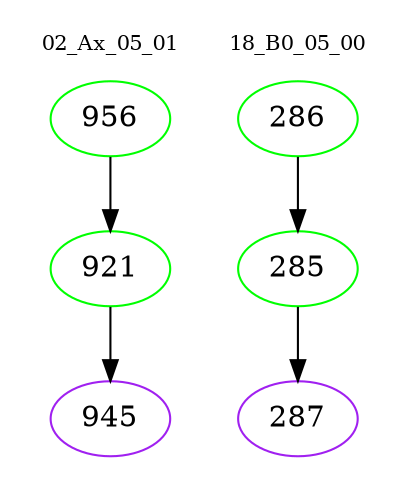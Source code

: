 digraph{
subgraph cluster_0 {
color = white
label = "02_Ax_05_01";
fontsize=10;
T0_956 [label="956", color="green"]
T0_956 -> T0_921 [color="black"]
T0_921 [label="921", color="green"]
T0_921 -> T0_945 [color="black"]
T0_945 [label="945", color="purple"]
}
subgraph cluster_1 {
color = white
label = "18_B0_05_00";
fontsize=10;
T1_286 [label="286", color="green"]
T1_286 -> T1_285 [color="black"]
T1_285 [label="285", color="green"]
T1_285 -> T1_287 [color="black"]
T1_287 [label="287", color="purple"]
}
}
